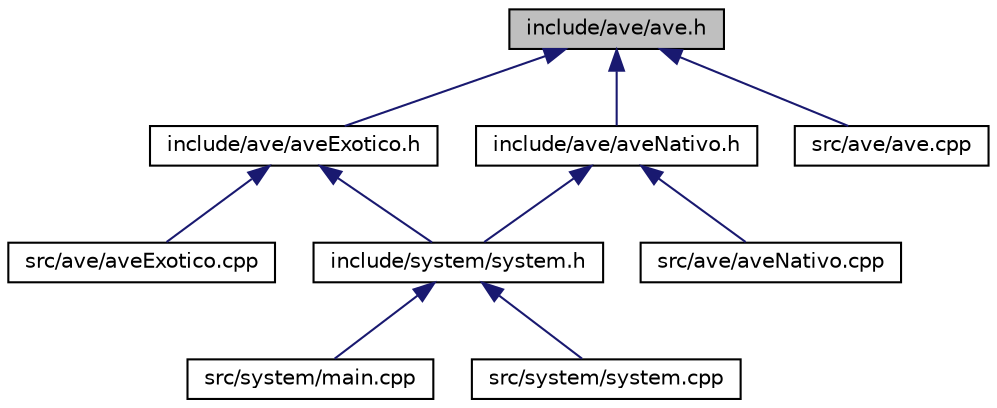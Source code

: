 digraph "include/ave/ave.h"
{
  edge [fontname="Helvetica",fontsize="10",labelfontname="Helvetica",labelfontsize="10"];
  node [fontname="Helvetica",fontsize="10",shape=record];
  Node7 [label="include/ave/ave.h",height=0.2,width=0.4,color="black", fillcolor="grey75", style="filled", fontcolor="black"];
  Node7 -> Node8 [dir="back",color="midnightblue",fontsize="10",style="solid",fontname="Helvetica"];
  Node8 [label="include/ave/aveExotico.h",height=0.2,width=0.4,color="black", fillcolor="white", style="filled",URL="$ave_exotico_8h.html"];
  Node8 -> Node9 [dir="back",color="midnightblue",fontsize="10",style="solid",fontname="Helvetica"];
  Node9 [label="include/system/system.h",height=0.2,width=0.4,color="black", fillcolor="white", style="filled",URL="$system_8h.html"];
  Node9 -> Node10 [dir="back",color="midnightblue",fontsize="10",style="solid",fontname="Helvetica"];
  Node10 [label="src/system/main.cpp",height=0.2,width=0.4,color="black", fillcolor="white", style="filled",URL="$main_8cpp.html"];
  Node9 -> Node11 [dir="back",color="midnightblue",fontsize="10",style="solid",fontname="Helvetica"];
  Node11 [label="src/system/system.cpp",height=0.2,width=0.4,color="black", fillcolor="white", style="filled",URL="$system_8cpp.html"];
  Node8 -> Node12 [dir="back",color="midnightblue",fontsize="10",style="solid",fontname="Helvetica"];
  Node12 [label="src/ave/aveExotico.cpp",height=0.2,width=0.4,color="black", fillcolor="white", style="filled",URL="$ave_exotico_8cpp.html"];
  Node7 -> Node13 [dir="back",color="midnightblue",fontsize="10",style="solid",fontname="Helvetica"];
  Node13 [label="include/ave/aveNativo.h",height=0.2,width=0.4,color="black", fillcolor="white", style="filled",URL="$ave_nativo_8h.html"];
  Node13 -> Node9 [dir="back",color="midnightblue",fontsize="10",style="solid",fontname="Helvetica"];
  Node13 -> Node14 [dir="back",color="midnightblue",fontsize="10",style="solid",fontname="Helvetica"];
  Node14 [label="src/ave/aveNativo.cpp",height=0.2,width=0.4,color="black", fillcolor="white", style="filled",URL="$ave_nativo_8cpp.html"];
  Node7 -> Node15 [dir="back",color="midnightblue",fontsize="10",style="solid",fontname="Helvetica"];
  Node15 [label="src/ave/ave.cpp",height=0.2,width=0.4,color="black", fillcolor="white", style="filled",URL="$ave_8cpp.html"];
}

